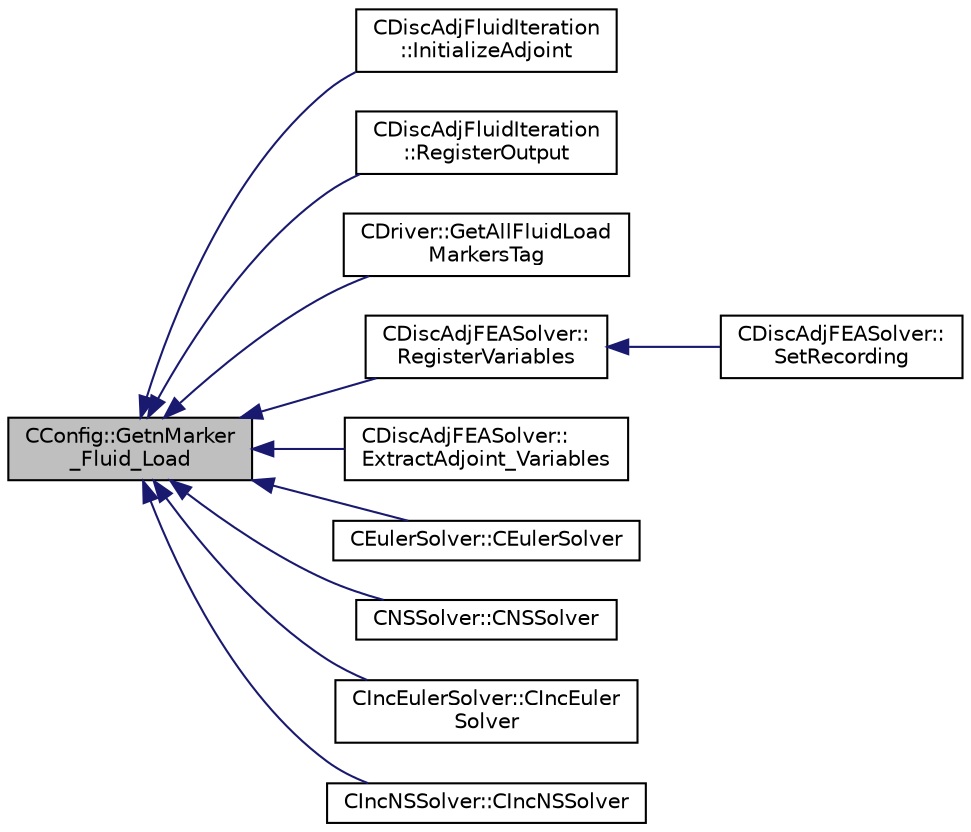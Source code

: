 digraph "CConfig::GetnMarker_Fluid_Load"
{
  edge [fontname="Helvetica",fontsize="10",labelfontname="Helvetica",labelfontsize="10"];
  node [fontname="Helvetica",fontsize="10",shape=record];
  rankdir="LR";
  Node9000 [label="CConfig::GetnMarker\l_Fluid_Load",height=0.2,width=0.4,color="black", fillcolor="grey75", style="filled", fontcolor="black"];
  Node9000 -> Node9001 [dir="back",color="midnightblue",fontsize="10",style="solid",fontname="Helvetica"];
  Node9001 [label="CDiscAdjFluidIteration\l::InitializeAdjoint",height=0.2,width=0.4,color="black", fillcolor="white", style="filled",URL="$class_c_disc_adj_fluid_iteration.html#aba7f7cf2a26c03bf31981e1716fcc680",tooltip="Registers all input variables of the fluid iteration. "];
  Node9000 -> Node9002 [dir="back",color="midnightblue",fontsize="10",style="solid",fontname="Helvetica"];
  Node9002 [label="CDiscAdjFluidIteration\l::RegisterOutput",height=0.2,width=0.4,color="black", fillcolor="white", style="filled",URL="$class_c_disc_adj_fluid_iteration.html#afaa0f302eb638a0a89baf5af38bb617f",tooltip="Initializes the adjoints of the output variables of the fluid iteration. "];
  Node9000 -> Node9003 [dir="back",color="midnightblue",fontsize="10",style="solid",fontname="Helvetica"];
  Node9003 [label="CDriver::GetAllFluidLoad\lMarkersTag",height=0.2,width=0.4,color="black", fillcolor="white", style="filled",URL="$class_c_driver.html#a1683363dcfd231a18a792bb9dda96f26",tooltip="Get all the fluid load boundary marker tags. "];
  Node9000 -> Node9004 [dir="back",color="midnightblue",fontsize="10",style="solid",fontname="Helvetica"];
  Node9004 [label="CDiscAdjFEASolver::\lRegisterVariables",height=0.2,width=0.4,color="black", fillcolor="white", style="filled",URL="$class_c_disc_adj_f_e_a_solver.html#a408757f23c8df6ad6a933589d4ad90de",tooltip="A virtual member. "];
  Node9004 -> Node9005 [dir="back",color="midnightblue",fontsize="10",style="solid",fontname="Helvetica"];
  Node9005 [label="CDiscAdjFEASolver::\lSetRecording",height=0.2,width=0.4,color="black", fillcolor="white", style="filled",URL="$class_c_disc_adj_f_e_a_solver.html#a3aa3cdeeabde58197282da02e36247b5",tooltip="Prepare the solver for a new recording. "];
  Node9000 -> Node9006 [dir="back",color="midnightblue",fontsize="10",style="solid",fontname="Helvetica"];
  Node9006 [label="CDiscAdjFEASolver::\lExtractAdjoint_Variables",height=0.2,width=0.4,color="black", fillcolor="white", style="filled",URL="$class_c_disc_adj_f_e_a_solver.html#ac0e775ba18eb267baf111eb28072e0b9",tooltip="A virtual member. "];
  Node9000 -> Node9007 [dir="back",color="midnightblue",fontsize="10",style="solid",fontname="Helvetica"];
  Node9007 [label="CEulerSolver::CEulerSolver",height=0.2,width=0.4,color="black", fillcolor="white", style="filled",URL="$class_c_euler_solver.html#ae1e74218b4e943111b100d7ddcbd4db9"];
  Node9000 -> Node9008 [dir="back",color="midnightblue",fontsize="10",style="solid",fontname="Helvetica"];
  Node9008 [label="CNSSolver::CNSSolver",height=0.2,width=0.4,color="black", fillcolor="white", style="filled",URL="$class_c_n_s_solver.html#a2a8ad49c42b4546696e631cf44b7788b"];
  Node9000 -> Node9009 [dir="back",color="midnightblue",fontsize="10",style="solid",fontname="Helvetica"];
  Node9009 [label="CIncEulerSolver::CIncEuler\lSolver",height=0.2,width=0.4,color="black", fillcolor="white", style="filled",URL="$class_c_inc_euler_solver.html#a91f644b8f9a00215bac5bcd31dfc06d8"];
  Node9000 -> Node9010 [dir="back",color="midnightblue",fontsize="10",style="solid",fontname="Helvetica"];
  Node9010 [label="CIncNSSolver::CIncNSSolver",height=0.2,width=0.4,color="black", fillcolor="white", style="filled",URL="$class_c_inc_n_s_solver.html#a82152ac7e91fb1c5c073d98a1f08e2aa"];
}
